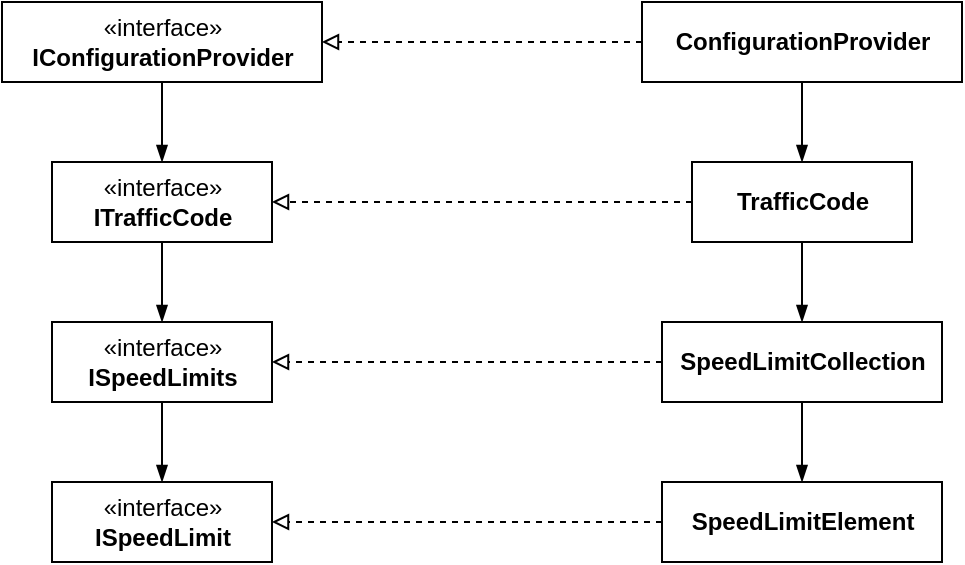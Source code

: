<mxfile version="13.1.3" type="device"><diagram id="To_MzuOyUDqe9jOspyhD" name="Page-1"><mxGraphModel dx="868" dy="479" grid="1" gridSize="10" guides="1" tooltips="1" connect="1" arrows="1" fold="1" page="1" pageScale="1" pageWidth="827" pageHeight="1169" math="0" shadow="0"><root><mxCell id="0"/><mxCell id="1" parent="0"/><mxCell id="RDMEPLMNv1B7iU9SU5Ko-13" style="edgeStyle=orthogonalEdgeStyle;rounded=0;orthogonalLoop=1;jettySize=auto;html=1;entryX=0.5;entryY=0;entryDx=0;entryDy=0;endArrow=blockThin;endFill=1;" edge="1" parent="1" source="RDMEPLMNv1B7iU9SU5Ko-1" target="RDMEPLMNv1B7iU9SU5Ko-12"><mxGeometry relative="1" as="geometry"/></mxCell><mxCell id="RDMEPLMNv1B7iU9SU5Ko-1" value="«interface»&lt;br&gt;&lt;div&gt;&lt;b&gt;IConfigurationProvider&lt;/b&gt;&lt;/div&gt;" style="html=1;" vertex="1" parent="1"><mxGeometry x="80" y="80" width="160" height="40" as="geometry"/></mxCell><mxCell id="RDMEPLMNv1B7iU9SU5Ko-3" style="edgeStyle=orthogonalEdgeStyle;rounded=0;orthogonalLoop=1;jettySize=auto;html=1;endArrow=block;endFill=0;dashed=1;" edge="1" parent="1" source="RDMEPLMNv1B7iU9SU5Ko-2" target="RDMEPLMNv1B7iU9SU5Ko-1"><mxGeometry relative="1" as="geometry"/></mxCell><mxCell id="RDMEPLMNv1B7iU9SU5Ko-5" style="edgeStyle=orthogonalEdgeStyle;rounded=0;orthogonalLoop=1;jettySize=auto;html=1;endArrow=blockThin;endFill=1;" edge="1" parent="1" source="RDMEPLMNv1B7iU9SU5Ko-2" target="RDMEPLMNv1B7iU9SU5Ko-4"><mxGeometry relative="1" as="geometry"/></mxCell><mxCell id="RDMEPLMNv1B7iU9SU5Ko-2" value="&lt;div&gt;ConfigurationProvider&lt;/div&gt;" style="html=1;fontStyle=1" vertex="1" parent="1"><mxGeometry x="400" y="80" width="160" height="40" as="geometry"/></mxCell><mxCell id="RDMEPLMNv1B7iU9SU5Ko-9" style="edgeStyle=orthogonalEdgeStyle;rounded=0;orthogonalLoop=1;jettySize=auto;html=1;entryX=0.5;entryY=0;entryDx=0;entryDy=0;endArrow=blockThin;endFill=1;" edge="1" parent="1" source="RDMEPLMNv1B7iU9SU5Ko-4" target="RDMEPLMNv1B7iU9SU5Ko-8"><mxGeometry relative="1" as="geometry"/></mxCell><mxCell id="RDMEPLMNv1B7iU9SU5Ko-18" style="edgeStyle=orthogonalEdgeStyle;rounded=0;orthogonalLoop=1;jettySize=auto;html=1;endArrow=block;endFill=0;dashed=1;" edge="1" parent="1" source="RDMEPLMNv1B7iU9SU5Ko-4" target="RDMEPLMNv1B7iU9SU5Ko-12"><mxGeometry relative="1" as="geometry"/></mxCell><mxCell id="RDMEPLMNv1B7iU9SU5Ko-4" value="&lt;div&gt;&lt;b&gt;TrafficCode&lt;/b&gt;&lt;/div&gt;" style="html=1;" vertex="1" parent="1"><mxGeometry x="425" y="160" width="110" height="40" as="geometry"/></mxCell><mxCell id="RDMEPLMNv1B7iU9SU5Ko-11" style="edgeStyle=orthogonalEdgeStyle;rounded=0;orthogonalLoop=1;jettySize=auto;html=1;entryX=0.5;entryY=0;entryDx=0;entryDy=0;endArrow=blockThin;endFill=1;" edge="1" parent="1" source="RDMEPLMNv1B7iU9SU5Ko-8" target="RDMEPLMNv1B7iU9SU5Ko-10"><mxGeometry relative="1" as="geometry"/></mxCell><mxCell id="RDMEPLMNv1B7iU9SU5Ko-19" style="edgeStyle=orthogonalEdgeStyle;rounded=0;orthogonalLoop=1;jettySize=auto;html=1;entryX=1;entryY=0.5;entryDx=0;entryDy=0;dashed=1;endArrow=block;endFill=0;" edge="1" parent="1" source="RDMEPLMNv1B7iU9SU5Ko-8" target="RDMEPLMNv1B7iU9SU5Ko-14"><mxGeometry relative="1" as="geometry"/></mxCell><mxCell id="RDMEPLMNv1B7iU9SU5Ko-8" value="&lt;b&gt;SpeedLimitCollection&lt;/b&gt;" style="html=1;" vertex="1" parent="1"><mxGeometry x="410" y="240" width="140" height="40" as="geometry"/></mxCell><mxCell id="RDMEPLMNv1B7iU9SU5Ko-20" style="edgeStyle=orthogonalEdgeStyle;rounded=0;orthogonalLoop=1;jettySize=auto;html=1;entryX=1;entryY=0.5;entryDx=0;entryDy=0;dashed=1;endArrow=block;endFill=0;" edge="1" parent="1" source="RDMEPLMNv1B7iU9SU5Ko-10" target="RDMEPLMNv1B7iU9SU5Ko-16"><mxGeometry relative="1" as="geometry"/></mxCell><mxCell id="RDMEPLMNv1B7iU9SU5Ko-10" value="&lt;b&gt;SpeedLimitElement&lt;/b&gt;" style="html=1;" vertex="1" parent="1"><mxGeometry x="410" y="320" width="140" height="40" as="geometry"/></mxCell><mxCell id="RDMEPLMNv1B7iU9SU5Ko-15" style="edgeStyle=orthogonalEdgeStyle;rounded=0;orthogonalLoop=1;jettySize=auto;html=1;entryX=0.5;entryY=0;entryDx=0;entryDy=0;endArrow=blockThin;endFill=1;" edge="1" parent="1" source="RDMEPLMNv1B7iU9SU5Ko-12" target="RDMEPLMNv1B7iU9SU5Ko-14"><mxGeometry relative="1" as="geometry"/></mxCell><mxCell id="RDMEPLMNv1B7iU9SU5Ko-12" value="«interface»&lt;br&gt;&lt;b&gt;ITrafficCode&lt;/b&gt;" style="html=1;" vertex="1" parent="1"><mxGeometry x="105" y="160" width="110" height="40" as="geometry"/></mxCell><mxCell id="RDMEPLMNv1B7iU9SU5Ko-17" style="edgeStyle=orthogonalEdgeStyle;rounded=0;orthogonalLoop=1;jettySize=auto;html=1;entryX=0.5;entryY=0;entryDx=0;entryDy=0;endArrow=blockThin;endFill=1;" edge="1" parent="1" source="RDMEPLMNv1B7iU9SU5Ko-14" target="RDMEPLMNv1B7iU9SU5Ko-16"><mxGeometry relative="1" as="geometry"/></mxCell><mxCell id="RDMEPLMNv1B7iU9SU5Ko-14" value="«interface»&lt;br&gt;&lt;b&gt;ISpeedLimits&lt;/b&gt;" style="html=1;" vertex="1" parent="1"><mxGeometry x="105" y="240" width="110" height="40" as="geometry"/></mxCell><mxCell id="RDMEPLMNv1B7iU9SU5Ko-16" value="«interface»&lt;br&gt;&lt;b&gt;ISpeedLimit&lt;/b&gt;" style="html=1;" vertex="1" parent="1"><mxGeometry x="105" y="320" width="110" height="40" as="geometry"/></mxCell></root></mxGraphModel></diagram></mxfile>